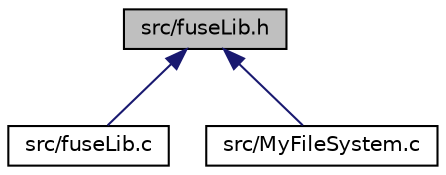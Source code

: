 digraph "src/fuseLib.h"
{
 // LATEX_PDF_SIZE
  edge [fontname="Helvetica",fontsize="10",labelfontname="Helvetica",labelfontsize="10"];
  node [fontname="Helvetica",fontsize="10",shape=record];
  Node1 [label="src/fuseLib.h",height=0.2,width=0.4,color="black", fillcolor="grey75", style="filled", fontcolor="black",tooltip=" "];
  Node1 -> Node2 [dir="back",color="midnightblue",fontsize="10",style="solid",fontname="Helvetica"];
  Node2 [label="src/fuseLib.c",height=0.2,width=0.4,color="black", fillcolor="white", style="filled",URL="$fuse_lib_8c.html",tooltip=" "];
  Node1 -> Node3 [dir="back",color="midnightblue",fontsize="10",style="solid",fontname="Helvetica"];
  Node3 [label="src/MyFileSystem.c",height=0.2,width=0.4,color="black", fillcolor="white", style="filled",URL="$_my_file_system_8c.html",tooltip=" "];
}
